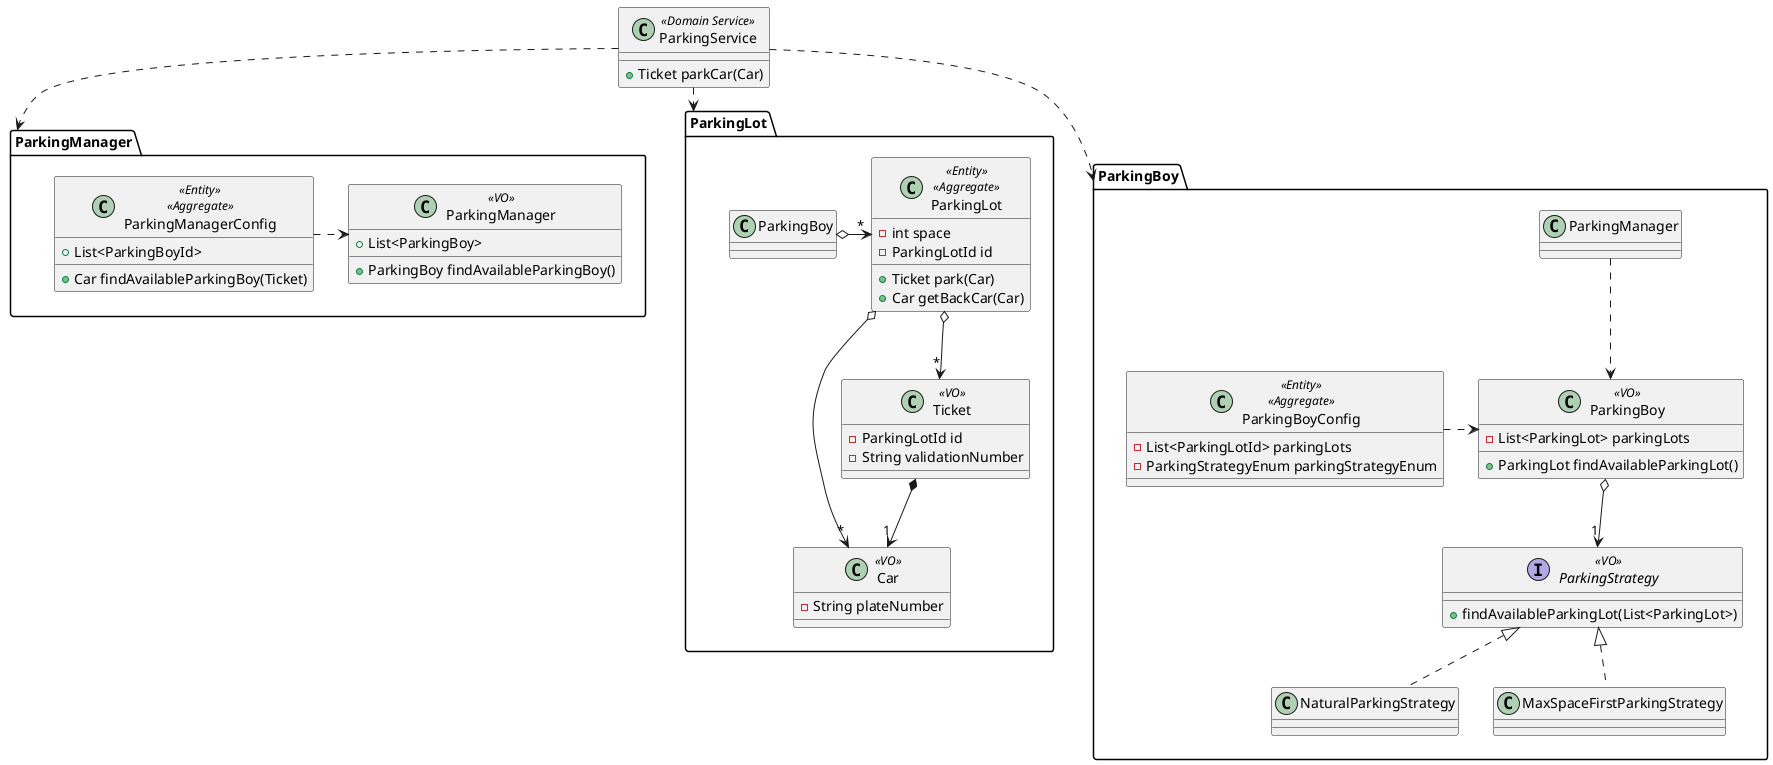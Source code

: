 @startuml

ParkingService ..> ParkingManager
ParkingService ..> ParkingLot
ParkingService ..> ParkingBoy

class ParkingService <<Domain Service>> {
	+ Ticket parkCar(Car)
}

package ParkingManager {
	class ParkingManager <<VO>> {
		+ List<ParkingBoy>
		+ ParkingBoy findAvailableParkingBoy()
	}

	class ParkingManagerConfig <<Entity>> <<Aggregate>> {
		+ List<ParkingBoyId>
		+ Car findAvailableParkingBoy(Ticket)
	}

	ParkingManagerConfig .>  ParkingManager
}

package ParkingBoy {
	interface ParkingStrategy <<VO>> {
		+ findAvailableParkingLot(List<ParkingLot>)
	}

	class ParkingBoy <<VO>> {
		- List<ParkingLot> parkingLots
		+ ParkingLot findAvailableParkingLot()
	}

	class ParkingBoyConfig <<Entity>> <<Aggregate>> {
		- List<ParkingLotId> parkingLots
		- ParkingStrategyEnum parkingStrategyEnum
	}
	ParkingManager ..>  ParkingBoy
	ParkingBoyConfig .> ParkingBoy
	ParkingBoy o--> "1" ParkingStrategy
	ParkingStrategy <|.. NaturalParkingStrategy
	ParkingStrategy <|.. MaxSpaceFirstParkingStrategy

}

package ParkingLot {

	class ParkingLot <<Entity>> <<Aggregate>> {
		- int space
		- ParkingLotId id
		+ Ticket park(Car)
		+ Car getBackCar(Car)
	}

	class Car <<VO>> {
		- String plateNumber
	}

	class Ticket <<VO>> {
		- ParkingLotId id
		- String validationNumber
	}

	ParkingBoy o-> "*" ParkingLot
	Ticket *--> "1" Car
	ParkingLot o--> "*" Car
	ParkingLot o--> "*" Ticket
}


@enduml

